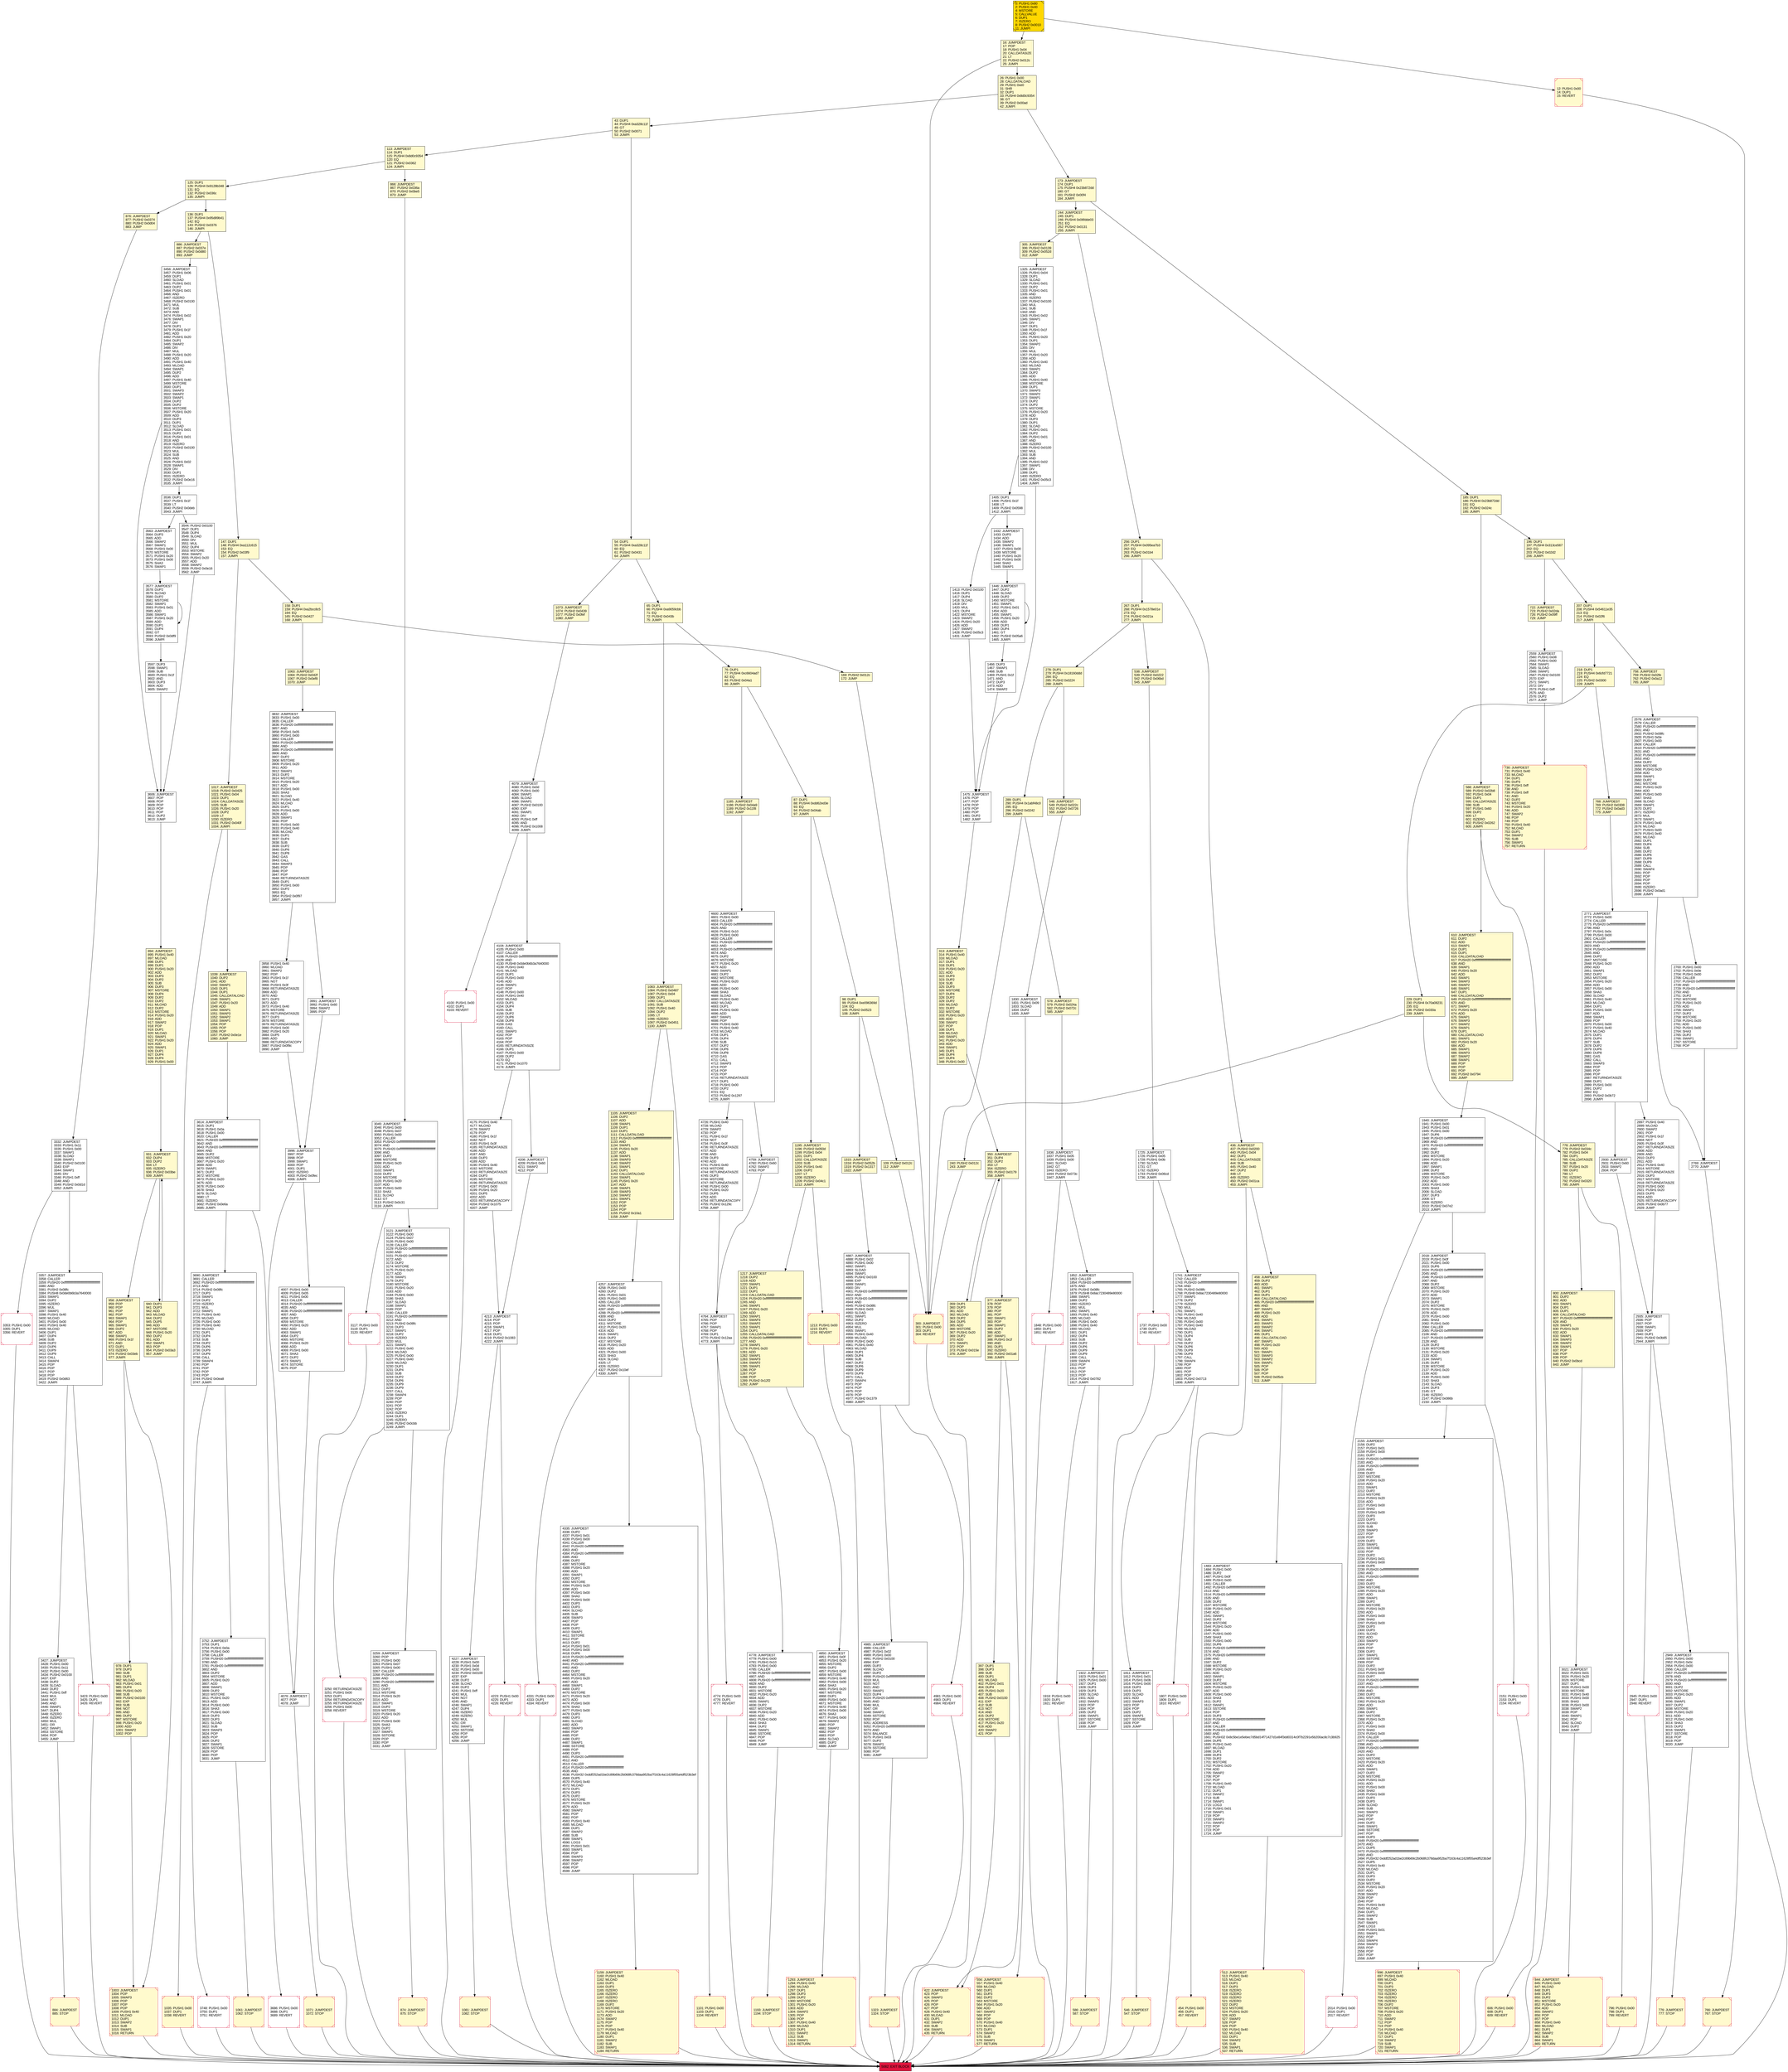 digraph G {
bgcolor=transparent rankdir=UD;
node [shape=box style=filled color=black fillcolor=white fontname=arial fontcolor=black];
1483 [label="1483: JUMPDEST\l1484: PUSH1 0x00\l1486: DUP2\l1487: PUSH1 0x0f\l1489: PUSH1 0x00\l1491: CALLER\l1492: PUSH20 0xffffffffffffffffffffffffffffffffffffffff\l1513: AND\l1514: PUSH20 0xffffffffffffffffffffffffffffffffffffffff\l1535: AND\l1536: DUP2\l1537: MSTORE\l1538: PUSH1 0x20\l1540: ADD\l1541: SWAP1\l1542: DUP2\l1543: MSTORE\l1544: PUSH1 0x20\l1546: ADD\l1547: PUSH1 0x00\l1549: SHA3\l1550: PUSH1 0x00\l1552: DUP6\l1553: PUSH20 0xffffffffffffffffffffffffffffffffffffffff\l1574: AND\l1575: PUSH20 0xffffffffffffffffffffffffffffffffffffffff\l1596: AND\l1597: DUP2\l1598: MSTORE\l1599: PUSH1 0x20\l1601: ADD\l1602: SWAP1\l1603: DUP2\l1604: MSTORE\l1605: PUSH1 0x20\l1607: ADD\l1608: PUSH1 0x00\l1610: SHA3\l1611: DUP2\l1612: SWAP1\l1613: SSTORE\l1614: POP\l1615: DUP3\l1616: PUSH20 0xffffffffffffffffffffffffffffffffffffffff\l1637: AND\l1638: CALLER\l1639: PUSH20 0xffffffffffffffffffffffffffffffffffffffff\l1660: AND\l1661: PUSH32 0x8c5be1e5ebec7d5bd14f71427d1e84f3dd0314c0f7b2291e5b200ac8c7c3b925\l1694: DUP5\l1695: PUSH1 0x40\l1697: MLOAD\l1698: DUP1\l1699: DUP3\l1700: DUP2\l1701: MSTORE\l1702: PUSH1 0x20\l1704: ADD\l1705: SWAP2\l1706: POP\l1707: POP\l1708: PUSH1 0x40\l1710: MLOAD\l1711: DUP1\l1712: SWAP2\l1713: SUB\l1714: SWAP1\l1715: LOG3\l1716: PUSH1 0x01\l1718: SWAP1\l1719: POP\l1720: SWAP3\l1721: SWAP2\l1722: POP\l1723: POP\l1724: JUMP\l" ];
3748 [label="3748: PUSH1 0x00\l3750: DUP1\l3751: REVERT\l" shape=Msquare color=crimson ];
931 [label="931: JUMPDEST\l932: DUP4\l933: DUP2\l934: LT\l935: ISZERO\l936: PUSH2 0x03be\l939: JUMPI\l" fillcolor=lemonchiffon ];
4774 [label="4774: PUSH1 0x00\l4776: DUP1\l4777: REVERT\l" shape=Msquare color=crimson ];
350 [label="350: JUMPDEST\l351: DUP4\l352: DUP2\l353: LT\l354: ISZERO\l355: PUSH2 0x0179\l358: JUMPI\l" fillcolor=lemonchiffon ];
158 [label="158: DUP1\l159: PUSH4 0xa2bcc8c5\l164: EQ\l165: PUSH2 0x0427\l168: JUMPI\l" fillcolor=lemonchiffon ];
722 [label="722: JUMPDEST\l723: PUSH2 0x02da\l726: PUSH2 0x09ff\l729: JUMP\l" fillcolor=lemonchiffon ];
3427 [label="3427: JUMPDEST\l3428: PUSH1 0x00\l3430: PUSH1 0x11\l3432: PUSH1 0x00\l3434: PUSH2 0x0100\l3437: EXP\l3438: DUP2\l3439: SLOAD\l3440: DUP2\l3441: PUSH1 0xff\l3443: MUL\l3444: NOT\l3445: AND\l3446: SWAP1\l3447: DUP4\l3448: ISZERO\l3449: ISZERO\l3450: MUL\l3451: OR\l3452: SWAP1\l3453: SSTORE\l3454: POP\l3455: JUMP\l" ];
610 [label="610: JUMPDEST\l611: DUP2\l612: ADD\l613: SWAP1\l614: DUP1\l615: DUP1\l616: CALLDATALOAD\l617: PUSH20 0xffffffffffffffffffffffffffffffffffffffff\l638: AND\l639: SWAP1\l640: PUSH1 0x20\l642: ADD\l643: SWAP1\l644: SWAP3\l645: SWAP2\l646: SWAP1\l647: DUP1\l648: CALLDATALOAD\l649: PUSH20 0xffffffffffffffffffffffffffffffffffffffff\l670: AND\l671: SWAP1\l672: PUSH1 0x20\l674: ADD\l675: SWAP1\l676: SWAP3\l677: SWAP2\l678: SWAP1\l679: DUP1\l680: CALLDATALOAD\l681: SWAP1\l682: PUSH1 0x20\l684: ADD\l685: SWAP1\l686: SWAP3\l687: SWAP2\l688: SWAP1\l689: POP\l690: POP\l691: POP\l692: PUSH2 0x0794\l695: JUMP\l" fillcolor=lemonchiffon ];
778 [label="778: JUMPDEST\l779: PUSH2 0x034c\l782: PUSH1 0x04\l784: DUP1\l785: CALLDATASIZE\l786: SUB\l787: PUSH1 0x20\l789: DUP2\l790: LT\l791: ISZERO\l792: PUSH2 0x0320\l795: JUMPI\l" fillcolor=lemonchiffon ];
3021 [label="3021: JUMPDEST\l3022: PUSH1 0x01\l3024: PUSH1 0x20\l3026: MSTORE\l3027: DUP1\l3028: PUSH1 0x00\l3030: MSTORE\l3031: PUSH1 0x40\l3033: PUSH1 0x00\l3035: SHA3\l3036: PUSH1 0x00\l3038: SWAP2\l3039: POP\l3040: SWAP1\l3041: POP\l3042: SLOAD\l3043: DUP2\l3044: JUMP\l" ];
3991 [label="3991: JUMPDEST\l3992: PUSH1 0x60\l3994: SWAP2\l3995: POP\l" ];
4759 [label="4759: JUMPDEST\l4760: PUSH1 0x60\l4762: SWAP2\l4763: POP\l" ];
1315 [label="1315: JUMPDEST\l1316: PUSH2 0x052b\l1319: PUSH2 0x1317\l1322: JUMP\l" fillcolor=lemonchiffon ];
2935 [label="2935: JUMPDEST\l2936: POP\l2937: POP\l2938: SWAP1\l2939: POP\l2940: DUP1\l2941: PUSH2 0x0b85\l2944: JUMPI\l" ];
0 [label="0: PUSH1 0x80\l2: PUSH1 0x40\l4: MSTORE\l5: CALLVALUE\l6: DUP1\l7: ISZERO\l8: PUSH2 0x0010\l11: JUMPI\l" fillcolor=lemonchiffon shape=Msquare fillcolor=gold ];
1213 [label="1213: PUSH1 0x00\l1215: DUP1\l1216: REVERT\l" fillcolor=lemonchiffon shape=Msquare color=crimson ];
4213 [label="4213: JUMPDEST\l4214: POP\l4215: POP\l4216: SWAP1\l4217: POP\l4218: DUP1\l4219: PUSH2 0x1083\l4222: JUMPI\l" ];
2945 [label="2945: PUSH1 0x00\l2947: DUP1\l2948: REVERT\l" shape=Msquare color=crimson ];
3606 [label="3606: JUMPDEST\l3607: POP\l3608: POP\l3609: POP\l3610: POP\l3611: POP\l3612: DUP2\l3613: JUMP\l" ];
1063 [label="1063: JUMPDEST\l1064: PUSH2 0x042f\l1067: PUSH2 0x0ef8\l1070: JUMP\l" fillcolor=lemonchiffon ];
4104 [label="4104: JUMPDEST\l4105: PUSH1 0x00\l4107: CALLER\l4108: PUSH20 0xffffffffffffffffffffffffffffffffffffffff\l4129: AND\l4130: PUSH8 0x0de0b6b3a7640000\l4139: PUSH1 0x40\l4141: MLOAD\l4142: DUP1\l4143: PUSH1 0x00\l4145: ADD\l4146: SWAP1\l4147: POP\l4148: PUSH1 0x00\l4150: PUSH1 0x40\l4152: MLOAD\l4153: DUP1\l4154: DUP4\l4155: SUB\l4156: DUP2\l4157: DUP6\l4158: DUP8\l4159: GAS\l4160: CALL\l4161: SWAP3\l4162: POP\l4163: POP\l4164: POP\l4165: RETURNDATASIZE\l4166: DUP1\l4167: PUSH1 0x00\l4169: DUP2\l4170: EQ\l4171: PUSH2 0x1070\l4174: JUMPI\l" ];
169 [label="169: PUSH2 0x012c\l172: JUMP\l" fillcolor=lemonchiffon ];
136 [label="136: DUP1\l137: PUSH4 0x95d89b41\l142: EQ\l143: PUSH2 0x0376\l146: JUMPI\l" fillcolor=lemonchiffon ];
3456 [label="3456: JUMPDEST\l3457: PUSH1 0x06\l3459: DUP1\l3460: SLOAD\l3461: PUSH1 0x01\l3463: DUP2\l3464: PUSH1 0x01\l3466: AND\l3467: ISZERO\l3468: PUSH2 0x0100\l3471: MUL\l3472: SUB\l3473: AND\l3474: PUSH1 0x02\l3476: SWAP1\l3477: DIV\l3478: DUP1\l3479: PUSH1 0x1f\l3481: ADD\l3482: PUSH1 0x20\l3484: DUP1\l3485: SWAP2\l3486: DIV\l3487: MUL\l3488: PUSH1 0x20\l3490: ADD\l3491: PUSH1 0x40\l3493: MLOAD\l3494: SWAP1\l3495: DUP2\l3496: ADD\l3497: PUSH1 0x40\l3499: MSTORE\l3500: DUP1\l3501: SWAP3\l3502: SWAP2\l3503: SWAP1\l3504: DUP2\l3505: DUP2\l3506: MSTORE\l3507: PUSH1 0x20\l3509: ADD\l3510: DUP3\l3511: DUP1\l3512: SLOAD\l3513: PUSH1 0x01\l3515: DUP2\l3516: PUSH1 0x01\l3518: AND\l3519: ISZERO\l3520: PUSH2 0x0100\l3523: MUL\l3524: SUB\l3525: AND\l3526: PUSH1 0x02\l3528: SWAP1\l3529: DIV\l3530: DUP1\l3531: ISZERO\l3532: PUSH2 0x0e16\l3535: JUMPI\l" ];
300 [label="300: JUMPDEST\l301: PUSH1 0x00\l303: DUP1\l304: REVERT\l" fillcolor=lemonchiffon shape=Msquare color=crimson ];
1217 [label="1217: JUMPDEST\l1218: DUP2\l1219: ADD\l1220: SWAP1\l1221: DUP1\l1222: DUP1\l1223: CALLDATALOAD\l1224: PUSH20 0xffffffffffffffffffffffffffffffffffffffff\l1245: AND\l1246: SWAP1\l1247: PUSH1 0x20\l1249: ADD\l1250: SWAP1\l1251: SWAP3\l1252: SWAP2\l1253: SWAP1\l1254: DUP1\l1255: CALLDATALOAD\l1256: PUSH20 0xffffffffffffffffffffffffffffffffffffffff\l1277: AND\l1278: SWAP1\l1279: PUSH1 0x20\l1281: ADD\l1282: SWAP1\l1283: SWAP3\l1284: SWAP2\l1285: SWAP1\l1286: POP\l1287: POP\l1288: POP\l1289: PUSH2 0x12f2\l1292: JUMP\l" fillcolor=lemonchiffon ];
588 [label="588: JUMPDEST\l589: PUSH2 0x02b8\l592: PUSH1 0x04\l594: DUP1\l595: CALLDATASIZE\l596: SUB\l597: PUSH1 0x60\l599: DUP2\l600: LT\l601: ISZERO\l602: PUSH2 0x0262\l605: JUMPI\l" fillcolor=lemonchiffon ];
866 [label="866: JUMPDEST\l867: PUSH2 0x036a\l870: PUSH2 0x0be5\l873: JUMP\l" fillcolor=lemonchiffon ];
3597 [label="3597: DUP3\l3598: SWAP1\l3599: SUB\l3600: PUSH1 0x1f\l3602: AND\l3603: DUP3\l3604: ADD\l3605: SWAP2\l" ];
173 [label="173: JUMPDEST\l174: DUP1\l175: PUSH4 0x23b872dd\l180: GT\l181: PUSH2 0x00f4\l184: JUMPI\l" fillcolor=lemonchiffon ];
512 [label="512: JUMPDEST\l513: PUSH1 0x40\l515: MLOAD\l516: DUP1\l517: DUP3\l518: ISZERO\l519: ISZERO\l520: ISZERO\l521: ISZERO\l522: DUP2\l523: MSTORE\l524: PUSH1 0x20\l526: ADD\l527: SWAP2\l528: POP\l529: POP\l530: PUSH1 0x40\l532: MLOAD\l533: DUP1\l534: SWAP2\l535: SUB\l536: SWAP1\l537: RETURN\l" fillcolor=lemonchiffon shape=Msquare color=crimson ];
1193 [label="1193: JUMPDEST\l1194: STOP\l" fillcolor=lemonchiffon shape=Msquare color=crimson ];
422 [label="422: JUMPDEST\l423: POP\l424: SWAP3\l425: POP\l426: POP\l427: POP\l428: PUSH1 0x40\l430: MLOAD\l431: DUP1\l432: SWAP2\l433: SUB\l434: SWAP1\l435: RETURN\l" fillcolor=lemonchiffon shape=Msquare color=crimson ];
1852 [label="1852: JUMPDEST\l1853: CALLER\l1854: PUSH20 0xffffffffffffffffffffffffffffffffffffffff\l1875: AND\l1876: PUSH2 0x08fc\l1879: PUSH8 0x8ac7230489e80000\l1888: SWAP1\l1889: DUP2\l1890: ISZERO\l1891: MUL\l1892: SWAP1\l1893: PUSH1 0x40\l1895: MLOAD\l1896: PUSH1 0x00\l1898: PUSH1 0x40\l1900: MLOAD\l1901: DUP1\l1902: DUP4\l1903: SUB\l1904: DUP2\l1905: DUP6\l1906: DUP9\l1907: DUP9\l1908: CALL\l1909: SWAP4\l1910: POP\l1911: POP\l1912: POP\l1913: POP\l1914: PUSH2 0x0782\l1917: JUMPI\l" ];
98 [label="98: DUP1\l99: PUSH4 0xe096369d\l104: EQ\l105: PUSH2 0x0523\l108: JUMPI\l" fillcolor=lemonchiffon ];
768 [label="768: JUMPDEST\l769: PUSH2 0x0308\l772: PUSH2 0x0ad3\l775: JUMP\l" fillcolor=lemonchiffon ];
76 [label="76: DUP1\l77: PUSH4 0xc6604ad7\l82: EQ\l83: PUSH2 0x04a1\l86: JUMPI\l" fillcolor=lemonchiffon ];
16 [label="16: JUMPDEST\l17: POP\l18: PUSH1 0x04\l20: CALLDATASIZE\l21: LT\l22: PUSH2 0x012c\l25: JUMPI\l" fillcolor=lemonchiffon ];
4331 [label="4331: PUSH1 0x00\l4333: DUP1\l4334: REVERT\l" shape=Msquare color=crimson ];
1039 [label="1039: JUMPDEST\l1040: DUP2\l1041: ADD\l1042: SWAP1\l1043: DUP1\l1044: DUP1\l1045: CALLDATALOAD\l1046: SWAP1\l1047: PUSH1 0x20\l1049: ADD\l1050: SWAP1\l1051: SWAP3\l1052: SWAP2\l1053: SWAP1\l1054: POP\l1055: POP\l1056: POP\l1057: PUSH2 0x0e1e\l1060: JUMP\l" fillcolor=lemonchiffon ];
305 [label="305: JUMPDEST\l306: PUSH2 0x0139\l309: PUSH2 0x052d\l312: JUMP\l" fillcolor=lemonchiffon ];
125 [label="125: DUP1\l126: PUSH4 0x9128b348\l131: EQ\l132: PUSH2 0x036c\l135: JUMPI\l" fillcolor=lemonchiffon ];
1811 [label="1811: JUMPDEST\l1812: PUSH1 0x01\l1814: PUSH1 0x0b\l1816: PUSH1 0x00\l1818: DUP3\l1819: DUP3\l1820: SLOAD\l1821: ADD\l1822: SWAP3\l1823: POP\l1824: POP\l1825: DUP2\l1826: SWAP1\l1827: SSTORE\l1828: POP\l1829: JUMP\l" ];
2155 [label="2155: JUMPDEST\l2156: DUP2\l2157: PUSH1 0x01\l2159: PUSH1 0x00\l2161: DUP7\l2162: PUSH20 0xffffffffffffffffffffffffffffffffffffffff\l2183: AND\l2184: PUSH20 0xffffffffffffffffffffffffffffffffffffffff\l2205: AND\l2206: DUP2\l2207: MSTORE\l2208: PUSH1 0x20\l2210: ADD\l2211: SWAP1\l2212: DUP2\l2213: MSTORE\l2214: PUSH1 0x20\l2216: ADD\l2217: PUSH1 0x00\l2219: SHA3\l2220: PUSH1 0x00\l2222: DUP3\l2223: DUP3\l2224: SLOAD\l2225: SUB\l2226: SWAP3\l2227: POP\l2228: POP\l2229: DUP2\l2230: SWAP1\l2231: SSTORE\l2232: POP\l2233: DUP2\l2234: PUSH1 0x01\l2236: PUSH1 0x00\l2238: DUP6\l2239: PUSH20 0xffffffffffffffffffffffffffffffffffffffff\l2260: AND\l2261: PUSH20 0xffffffffffffffffffffffffffffffffffffffff\l2282: AND\l2283: DUP2\l2284: MSTORE\l2285: PUSH1 0x20\l2287: ADD\l2288: SWAP1\l2289: DUP2\l2290: MSTORE\l2291: PUSH1 0x20\l2293: ADD\l2294: PUSH1 0x00\l2296: SHA3\l2297: PUSH1 0x00\l2299: DUP3\l2300: DUP3\l2301: SLOAD\l2302: ADD\l2303: SWAP3\l2304: POP\l2305: POP\l2306: DUP2\l2307: SWAP1\l2308: SSTORE\l2309: POP\l2310: DUP2\l2311: PUSH1 0x0f\l2313: PUSH1 0x00\l2315: DUP7\l2316: PUSH20 0xffffffffffffffffffffffffffffffffffffffff\l2337: AND\l2338: PUSH20 0xffffffffffffffffffffffffffffffffffffffff\l2359: AND\l2360: DUP2\l2361: MSTORE\l2362: PUSH1 0x20\l2364: ADD\l2365: SWAP1\l2366: DUP2\l2367: MSTORE\l2368: PUSH1 0x20\l2370: ADD\l2371: PUSH1 0x00\l2373: SHA3\l2374: PUSH1 0x00\l2376: CALLER\l2377: PUSH20 0xffffffffffffffffffffffffffffffffffffffff\l2398: AND\l2399: PUSH20 0xffffffffffffffffffffffffffffffffffffffff\l2420: AND\l2421: DUP2\l2422: MSTORE\l2423: PUSH1 0x20\l2425: ADD\l2426: SWAP1\l2427: DUP2\l2428: MSTORE\l2429: PUSH1 0x20\l2431: ADD\l2432: PUSH1 0x00\l2434: SHA3\l2435: PUSH1 0x00\l2437: DUP3\l2438: DUP3\l2439: SLOAD\l2440: SUB\l2441: SWAP3\l2442: POP\l2443: POP\l2444: DUP2\l2445: SWAP1\l2446: SSTORE\l2447: POP\l2448: DUP3\l2449: PUSH20 0xffffffffffffffffffffffffffffffffffffffff\l2470: AND\l2471: DUP5\l2472: PUSH20 0xffffffffffffffffffffffffffffffffffffffff\l2493: AND\l2494: PUSH32 0xddf252ad1be2c89b69c2b068fc378daa952ba7f163c4a11628f55a4df523b3ef\l2527: DUP5\l2528: PUSH1 0x40\l2530: MLOAD\l2531: DUP1\l2532: DUP3\l2533: DUP2\l2534: MSTORE\l2535: PUSH1 0x20\l2537: ADD\l2538: SWAP2\l2539: POP\l2540: POP\l2541: PUSH1 0x40\l2543: MLOAD\l2544: DUP1\l2545: SWAP2\l2546: SUB\l2547: SWAP1\l2548: LOG3\l2549: PUSH1 0x01\l2551: SWAP1\l2552: POP\l2553: SWAP4\l2554: SWAP3\l2555: POP\l2556: POP\l2557: POP\l2558: JUMP\l" ];
229 [label="229: DUP1\l230: PUSH4 0x70a08231\l235: EQ\l236: PUSH2 0x030a\l239: JUMPI\l" fillcolor=lemonchiffon ];
54 [label="54: DUP1\l55: PUSH4 0xa328c11f\l60: EQ\l61: PUSH2 0x0431\l64: JUMPI\l" fillcolor=lemonchiffon ];
886 [label="886: JUMPDEST\l887: PUSH2 0x037e\l890: PUSH2 0x0d80\l893: JUMP\l" fillcolor=lemonchiffon ];
1105 [label="1105: JUMPDEST\l1106: DUP2\l1107: ADD\l1108: SWAP1\l1109: DUP1\l1110: DUP1\l1111: CALLDATALOAD\l1112: PUSH20 0xffffffffffffffffffffffffffffffffffffffff\l1133: AND\l1134: SWAP1\l1135: PUSH1 0x20\l1137: ADD\l1138: SWAP1\l1139: SWAP3\l1140: SWAP2\l1141: SWAP1\l1142: DUP1\l1143: CALLDATALOAD\l1144: SWAP1\l1145: PUSH1 0x20\l1147: ADD\l1148: SWAP1\l1149: SWAP3\l1150: SWAP2\l1151: SWAP1\l1152: POP\l1153: POP\l1154: POP\l1155: PUSH2 0x10a1\l1158: JUMP\l" fillcolor=lemonchiffon ];
147 [label="147: DUP1\l148: PUSH4 0xa112c615\l153: EQ\l154: PUSH2 0x03f9\l157: JUMPI\l" fillcolor=lemonchiffon ];
454 [label="454: PUSH1 0x00\l456: DUP1\l457: REVERT\l" fillcolor=lemonchiffon shape=Msquare color=crimson ];
1737 [label="1737: PUSH1 0x00\l1739: DUP1\l1740: REVERT\l" shape=Msquare color=crimson ];
548 [label="548: JUMPDEST\l549: PUSH2 0x022c\l552: PUSH2 0x0726\l555: JUMP\l" fillcolor=lemonchiffon ];
1446 [label="1446: JUMPDEST\l1447: DUP2\l1448: SLOAD\l1449: DUP2\l1450: MSTORE\l1451: SWAP1\l1452: PUSH1 0x01\l1454: ADD\l1455: SWAP1\l1456: PUSH1 0x20\l1458: ADD\l1459: DUP1\l1460: DUP4\l1461: GT\l1462: PUSH2 0x05a6\l1465: JUMPI\l" ];
766 [label="766: JUMPDEST\l767: STOP\l" fillcolor=lemonchiffon shape=Msquare color=crimson ];
256 [label="256: DUP1\l257: PUSH4 0x095ea7b3\l262: EQ\l263: PUSH2 0x01b4\l266: JUMPI\l" fillcolor=lemonchiffon ];
436 [label="436: JUMPDEST\l437: PUSH2 0x0200\l440: PUSH1 0x04\l442: DUP1\l443: CALLDATASIZE\l444: SUB\l445: PUSH1 0x40\l447: DUP2\l448: LT\l449: ISZERO\l450: PUSH2 0x01ca\l453: JUMPI\l" fillcolor=lemonchiffon ];
2700 [label="2700: PUSH1 0x00\l2702: PUSH1 0x0e\l2704: PUSH1 0x00\l2706: CALLER\l2707: PUSH20 0xffffffffffffffffffffffffffffffffffffffff\l2728: AND\l2729: PUSH20 0xffffffffffffffffffffffffffffffffffffffff\l2750: AND\l2751: DUP2\l2752: MSTORE\l2753: PUSH1 0x20\l2755: ADD\l2756: SWAP1\l2757: DUP2\l2758: MSTORE\l2759: PUSH1 0x20\l2761: ADD\l2762: PUSH1 0x00\l2764: SHA3\l2765: DUP2\l2766: SWAP1\l2767: SSTORE\l2768: POP\l" ];
4726 [label="4726: PUSH1 0x40\l4728: MLOAD\l4729: SWAP2\l4730: POP\l4731: PUSH1 0x1f\l4733: NOT\l4734: PUSH1 0x3f\l4736: RETURNDATASIZE\l4737: ADD\l4738: AND\l4739: DUP3\l4740: ADD\l4741: PUSH1 0x40\l4743: MSTORE\l4744: RETURNDATASIZE\l4745: DUP3\l4746: MSTORE\l4747: RETURNDATASIZE\l4748: PUSH1 0x00\l4750: PUSH1 0x20\l4752: DUP5\l4753: ADD\l4754: RETURNDATACOPY\l4755: PUSH2 0x129c\l4758: JUMP\l" ];
730 [label="730: JUMPDEST\l731: PUSH1 0x40\l733: MLOAD\l734: DUP1\l735: DUP3\l736: PUSH1 0xff\l738: AND\l739: PUSH1 0xff\l741: AND\l742: DUP2\l743: MSTORE\l744: PUSH1 0x20\l746: ADD\l747: SWAP2\l748: POP\l749: POP\l750: PUSH1 0x40\l752: MLOAD\l753: DUP1\l754: SWAP2\l755: SUB\l756: SWAP1\l757: RETURN\l" fillcolor=lemonchiffon shape=Msquare color=crimson ];
1325 [label="1325: JUMPDEST\l1326: PUSH1 0x04\l1328: DUP1\l1329: SLOAD\l1330: PUSH1 0x01\l1332: DUP2\l1333: PUSH1 0x01\l1335: AND\l1336: ISZERO\l1337: PUSH2 0x0100\l1340: MUL\l1341: SUB\l1342: AND\l1343: PUSH1 0x02\l1345: SWAP1\l1346: DIV\l1347: DUP1\l1348: PUSH1 0x1f\l1350: ADD\l1351: PUSH1 0x20\l1353: DUP1\l1354: SWAP2\l1355: DIV\l1356: MUL\l1357: PUSH1 0x20\l1359: ADD\l1360: PUSH1 0x40\l1362: MLOAD\l1363: SWAP1\l1364: DUP2\l1365: ADD\l1366: PUSH1 0x40\l1368: MSTORE\l1369: DUP1\l1370: SWAP3\l1371: SWAP2\l1372: SWAP1\l1373: DUP2\l1374: DUP2\l1375: MSTORE\l1376: PUSH1 0x20\l1378: ADD\l1379: DUP3\l1380: DUP1\l1381: SLOAD\l1382: PUSH1 0x01\l1384: DUP2\l1385: PUSH1 0x01\l1387: AND\l1388: ISZERO\l1389: PUSH2 0x0100\l1392: MUL\l1393: SUB\l1394: AND\l1395: PUSH1 0x02\l1397: SWAP1\l1398: DIV\l1399: DUP1\l1400: ISZERO\l1401: PUSH2 0x05c3\l1404: JUMPI\l" ];
1405 [label="1405: DUP1\l1406: PUSH1 0x1f\l1408: LT\l1409: PUSH2 0x0598\l1412: JUMPI\l" ];
578 [label="578: JUMPDEST\l579: PUSH2 0x024a\l582: PUSH2 0x072c\l585: JUMP\l" fillcolor=lemonchiffon ];
1003 [label="1003: JUMPDEST\l1004: POP\l1005: SWAP3\l1006: POP\l1007: POP\l1008: POP\l1009: PUSH1 0x40\l1011: MLOAD\l1012: DUP1\l1013: SWAP2\l1014: SUB\l1015: SWAP1\l1016: RETURN\l" fillcolor=lemonchiffon shape=Msquare color=crimson ];
240 [label="240: PUSH2 0x012c\l243: JUMP\l" fillcolor=lemonchiffon ];
876 [label="876: JUMPDEST\l877: PUSH2 0x0374\l880: PUSH2 0x0d04\l883: JUMP\l" fillcolor=lemonchiffon ];
4079 [label="4079: JUMPDEST\l4080: PUSH1 0x0d\l4082: PUSH1 0x00\l4084: SWAP1\l4085: SLOAD\l4086: SWAP1\l4087: PUSH2 0x0100\l4090: EXP\l4091: SWAP1\l4092: DIV\l4093: PUSH1 0xff\l4095: AND\l4096: PUSH2 0x1008\l4099: JUMPI\l" ];
2014 [label="2014: PUSH1 0x00\l2016: DUP1\l2017: REVERT\l" shape=Msquare color=crimson ];
3544 [label="3544: PUSH2 0x0100\l3547: DUP1\l3548: DUP4\l3549: SLOAD\l3550: DIV\l3551: MUL\l3552: DUP4\l3553: MSTORE\l3554: SWAP2\l3555: PUSH1 0x20\l3557: ADD\l3558: SWAP2\l3559: PUSH2 0x0e16\l3562: JUMP\l" ];
1432 [label="1432: JUMPDEST\l1433: DUP3\l1434: ADD\l1435: SWAP2\l1436: SWAP1\l1437: PUSH1 0x00\l1439: MSTORE\l1440: PUSH1 0x20\l1442: PUSH1 0x00\l1444: SHA3\l1445: SWAP1\l" ];
1466 [label="1466: DUP3\l1467: SWAP1\l1468: SUB\l1469: PUSH1 0x1f\l1471: AND\l1472: DUP3\l1473: ADD\l1474: SWAP2\l" ];
267 [label="267: DUP1\l268: PUSH4 0x1578e01e\l273: EQ\l274: PUSH2 0x021a\l277: JUMPI\l" fillcolor=lemonchiffon ];
696 [label="696: JUMPDEST\l697: PUSH1 0x40\l699: MLOAD\l700: DUP1\l701: DUP3\l702: ISZERO\l703: ISZERO\l704: ISZERO\l705: ISZERO\l706: DUP2\l707: MSTORE\l708: PUSH1 0x20\l710: ADD\l711: SWAP2\l712: POP\l713: POP\l714: PUSH1 0x40\l716: MLOAD\l717: DUP1\l718: SWAP2\l719: SUB\l720: SWAP1\l721: RETURN\l" fillcolor=lemonchiffon shape=Msquare color=crimson ];
397 [label="397: DUP1\l398: DUP3\l399: SUB\l400: DUP1\l401: MLOAD\l402: PUSH1 0x01\l404: DUP4\l405: PUSH1 0x20\l407: SUB\l408: PUSH2 0x0100\l411: EXP\l412: SUB\l413: NOT\l414: AND\l415: DUP2\l416: MSTORE\l417: PUSH1 0x20\l419: ADD\l420: SWAP2\l421: POP\l" fillcolor=lemonchiffon ];
313 [label="313: JUMPDEST\l314: PUSH1 0x40\l316: MLOAD\l317: DUP1\l318: DUP1\l319: PUSH1 0x20\l321: ADD\l322: DUP3\l323: DUP2\l324: SUB\l325: DUP3\l326: MSTORE\l327: DUP4\l328: DUP2\l329: DUP2\l330: MLOAD\l331: DUP2\l332: MSTORE\l333: PUSH1 0x20\l335: ADD\l336: SWAP2\l337: POP\l338: DUP1\l339: MLOAD\l340: SWAP1\l341: PUSH1 0x20\l343: ADD\l344: SWAP1\l345: DUP1\l346: DUP4\l347: DUP4\l348: PUSH1 0x00\l" fillcolor=lemonchiffon ];
3357 [label="3357: JUMPDEST\l3358: CALLER\l3359: PUSH20 0xffffffffffffffffffffffffffffffffffffffff\l3380: AND\l3381: PUSH2 0x08fc\l3384: PUSH8 0x0de0b6b3a7640000\l3393: SWAP1\l3394: DUP2\l3395: ISZERO\l3396: MUL\l3397: SWAP1\l3398: PUSH1 0x40\l3400: MLOAD\l3401: PUSH1 0x00\l3403: PUSH1 0x40\l3405: MLOAD\l3406: DUP1\l3407: DUP4\l3408: SUB\l3409: DUP2\l3410: DUP6\l3411: DUP9\l3412: DUP9\l3413: CALL\l3414: SWAP4\l3415: POP\l3416: POP\l3417: POP\l3418: POP\l3419: PUSH2 0x0d63\l3422: JUMPI\l" ];
3117 [label="3117: PUSH1 0x00\l3119: DUP1\l3120: REVERT\l" shape=Msquare color=crimson ];
185 [label="185: DUP1\l186: PUSH4 0x23b872dd\l191: EQ\l192: PUSH2 0x024c\l195: JUMPI\l" fillcolor=lemonchiffon ];
87 [label="87: DUP1\l88: PUSH4 0xdd62ed3e\l93: EQ\l94: PUSH2 0x04ab\l97: JUMPI\l" fillcolor=lemonchiffon ];
958 [label="958: JUMPDEST\l959: POP\l960: POP\l961: POP\l962: POP\l963: SWAP1\l964: POP\l965: SWAP1\l966: DUP2\l967: ADD\l968: SWAP1\l969: PUSH1 0x1f\l971: AND\l972: DUP1\l973: ISZERO\l974: PUSH2 0x03eb\l977: JUMPI\l" fillcolor=lemonchiffon ];
4175 [label="4175: PUSH1 0x40\l4177: MLOAD\l4178: SWAP2\l4179: POP\l4180: PUSH1 0x1f\l4182: NOT\l4183: PUSH1 0x3f\l4185: RETURNDATASIZE\l4186: ADD\l4187: AND\l4188: DUP3\l4189: ADD\l4190: PUSH1 0x40\l4192: MSTORE\l4193: RETURNDATASIZE\l4194: DUP3\l4195: MSTORE\l4196: RETURNDATASIZE\l4197: PUSH1 0x00\l4199: PUSH1 0x20\l4201: DUP5\l4202: ADD\l4203: RETURNDATACOPY\l4204: PUSH2 0x1075\l4207: JUMP\l" ];
1195 [label="1195: JUMPDEST\l1196: PUSH2 0x050d\l1199: PUSH1 0x04\l1201: DUP1\l1202: CALLDATASIZE\l1203: SUB\l1204: PUSH1 0x40\l1206: DUP2\l1207: LT\l1208: ISZERO\l1209: PUSH2 0x04c1\l1212: JUMPI\l" fillcolor=lemonchiffon ];
1848 [label="1848: PUSH1 0x00\l1850: DUP1\l1851: REVERT\l" shape=Msquare color=crimson ];
244 [label="244: JUMPDEST\l245: DUP1\l246: PUSH4 0x06fdde03\l251: EQ\l252: PUSH2 0x0131\l255: JUMPI\l" fillcolor=lemonchiffon ];
776 [label="776: JUMPDEST\l777: STOP\l" fillcolor=lemonchiffon shape=Msquare color=crimson ];
4600 [label="4600: JUMPDEST\l4601: PUSH1 0x00\l4603: CALLER\l4604: PUSH20 0xffffffffffffffffffffffffffffffffffffffff\l4625: AND\l4626: PUSH1 0x10\l4628: PUSH1 0x00\l4630: CALLER\l4631: PUSH20 0xffffffffffffffffffffffffffffffffffffffff\l4652: AND\l4653: PUSH20 0xffffffffffffffffffffffffffffffffffffffff\l4674: AND\l4675: DUP2\l4676: MSTORE\l4677: PUSH1 0x20\l4679: ADD\l4680: SWAP1\l4681: DUP2\l4682: MSTORE\l4683: PUSH1 0x20\l4685: ADD\l4686: PUSH1 0x00\l4688: SHA3\l4689: SLOAD\l4690: PUSH1 0x40\l4692: MLOAD\l4693: DUP1\l4694: PUSH1 0x00\l4696: ADD\l4697: SWAP1\l4698: POP\l4699: PUSH1 0x00\l4701: PUSH1 0x40\l4703: MLOAD\l4704: DUP1\l4705: DUP4\l4706: SUB\l4707: DUP2\l4708: DUP6\l4709: DUP8\l4710: GAS\l4711: CALL\l4712: SWAP3\l4713: POP\l4714: POP\l4715: POP\l4716: RETURNDATASIZE\l4717: DUP1\l4718: PUSH1 0x00\l4720: DUP2\l4721: EQ\l4722: PUSH2 0x1297\l4725: JUMPI\l" ];
556 [label="556: JUMPDEST\l557: PUSH1 0x40\l559: MLOAD\l560: DUP1\l561: DUP3\l562: DUP2\l563: MSTORE\l564: PUSH1 0x20\l566: ADD\l567: SWAP2\l568: POP\l569: POP\l570: PUSH1 0x40\l572: MLOAD\l573: DUP1\l574: SWAP2\l575: SUB\l576: SWAP1\l577: RETURN\l" fillcolor=lemonchiffon shape=Msquare color=crimson ];
4335 [label="4335: JUMPDEST\l4336: DUP2\l4337: PUSH1 0x01\l4339: PUSH1 0x00\l4341: CALLER\l4342: PUSH20 0xffffffffffffffffffffffffffffffffffffffff\l4363: AND\l4364: PUSH20 0xffffffffffffffffffffffffffffffffffffffff\l4385: AND\l4386: DUP2\l4387: MSTORE\l4388: PUSH1 0x20\l4390: ADD\l4391: SWAP1\l4392: DUP2\l4393: MSTORE\l4394: PUSH1 0x20\l4396: ADD\l4397: PUSH1 0x00\l4399: SHA3\l4400: PUSH1 0x00\l4402: DUP3\l4403: DUP3\l4404: SLOAD\l4405: SUB\l4406: SWAP3\l4407: POP\l4408: POP\l4409: DUP2\l4410: SWAP1\l4411: SSTORE\l4412: POP\l4413: DUP2\l4414: PUSH1 0x01\l4416: PUSH1 0x00\l4418: DUP6\l4419: PUSH20 0xffffffffffffffffffffffffffffffffffffffff\l4440: AND\l4441: PUSH20 0xffffffffffffffffffffffffffffffffffffffff\l4462: AND\l4463: DUP2\l4464: MSTORE\l4465: PUSH1 0x20\l4467: ADD\l4468: SWAP1\l4469: DUP2\l4470: MSTORE\l4471: PUSH1 0x20\l4473: ADD\l4474: PUSH1 0x00\l4476: SHA3\l4477: PUSH1 0x00\l4479: DUP3\l4480: DUP3\l4481: SLOAD\l4482: ADD\l4483: SWAP3\l4484: POP\l4485: POP\l4486: DUP2\l4487: SWAP1\l4488: SSTORE\l4489: POP\l4490: DUP3\l4491: PUSH20 0xffffffffffffffffffffffffffffffffffffffff\l4512: AND\l4513: CALLER\l4514: PUSH20 0xffffffffffffffffffffffffffffffffffffffff\l4535: AND\l4536: PUSH32 0xddf252ad1be2c89b69c2b068fc378daa952ba7f163c4a11628f55a4df523b3ef\l4569: DUP5\l4570: PUSH1 0x40\l4572: MLOAD\l4573: DUP1\l4574: DUP3\l4575: DUP2\l4576: MSTORE\l4577: PUSH1 0x20\l4579: ADD\l4580: SWAP2\l4581: POP\l4582: POP\l4583: PUSH1 0x40\l4585: MLOAD\l4586: DUP1\l4587: SWAP2\l4588: SUB\l4589: SWAP1\l4590: LOG3\l4591: PUSH1 0x01\l4593: SWAP1\l4594: POP\l4595: SWAP3\l4596: SWAP2\l4597: POP\l4598: POP\l4599: JUMP\l" ];
1073 [label="1073: JUMPDEST\l1074: PUSH2 0x0439\l1077: PUSH2 0x0fef\l1080: JUMP\l" fillcolor=lemonchiffon ];
4778 [label="4778: JUMPDEST\l4779: PUSH1 0x00\l4781: PUSH1 0x10\l4783: PUSH1 0x00\l4785: CALLER\l4786: PUSH20 0xffffffffffffffffffffffffffffffffffffffff\l4807: AND\l4808: PUSH20 0xffffffffffffffffffffffffffffffffffffffff\l4829: AND\l4830: DUP2\l4831: MSTORE\l4832: PUSH1 0x20\l4834: ADD\l4835: SWAP1\l4836: DUP2\l4837: MSTORE\l4838: PUSH1 0x20\l4840: ADD\l4841: PUSH1 0x00\l4843: SHA3\l4844: DUP2\l4845: SWAP1\l4846: SSTORE\l4847: POP\l4848: POP\l4849: JUMP\l" ];
1083 [label="1083: JUMPDEST\l1084: PUSH2 0x0487\l1087: PUSH1 0x04\l1089: DUP1\l1090: CALLDATASIZE\l1091: SUB\l1092: PUSH1 0x40\l1094: DUP2\l1095: LT\l1096: ISZERO\l1097: PUSH2 0x0451\l1100: JUMPI\l" fillcolor=lemonchiffon ];
4100 [label="4100: PUSH1 0x00\l4102: DUP1\l4103: REVERT\l" shape=Msquare color=crimson ];
1830 [label="1830: JUMPDEST\l1831: PUSH1 0x09\l1833: SLOAD\l1834: DUP2\l1835: JUMP\l" ];
2771 [label="2771: JUMPDEST\l2772: PUSH1 0x00\l2774: CALLER\l2775: PUSH20 0xffffffffffffffffffffffffffffffffffffffff\l2796: AND\l2797: PUSH1 0x0c\l2799: PUSH1 0x00\l2801: CALLER\l2802: PUSH20 0xffffffffffffffffffffffffffffffffffffffff\l2823: AND\l2824: PUSH20 0xffffffffffffffffffffffffffffffffffffffff\l2845: AND\l2846: DUP2\l2847: MSTORE\l2848: PUSH1 0x20\l2850: ADD\l2851: SWAP1\l2852: DUP2\l2853: MSTORE\l2854: PUSH1 0x20\l2856: ADD\l2857: PUSH1 0x00\l2859: SHA3\l2860: SLOAD\l2861: PUSH1 0x40\l2863: MLOAD\l2864: DUP1\l2865: PUSH1 0x00\l2867: ADD\l2868: SWAP1\l2869: POP\l2870: PUSH1 0x00\l2872: PUSH1 0x40\l2874: MLOAD\l2875: DUP1\l2876: DUP4\l2877: SUB\l2878: DUP2\l2879: DUP6\l2880: DUP8\l2881: GAS\l2882: CALL\l2883: SWAP3\l2884: POP\l2885: POP\l2886: POP\l2887: RETURNDATASIZE\l2888: DUP1\l2889: PUSH1 0x00\l2891: DUP2\l2892: EQ\l2893: PUSH2 0x0b72\l2896: JUMPI\l" ];
3121 [label="3121: JUMPDEST\l3122: PUSH1 0x00\l3124: PUSH1 0x07\l3126: PUSH1 0x00\l3128: CALLER\l3129: PUSH20 0xffffffffffffffffffffffffffffffffffffffff\l3150: AND\l3151: PUSH20 0xffffffffffffffffffffffffffffffffffffffff\l3172: AND\l3173: DUP2\l3174: MSTORE\l3175: PUSH1 0x20\l3177: ADD\l3178: SWAP1\l3179: DUP2\l3180: MSTORE\l3181: PUSH1 0x20\l3183: ADD\l3184: PUSH1 0x00\l3186: SHA3\l3187: SLOAD\l3188: SWAP1\l3189: POP\l3190: CALLER\l3191: PUSH20 0xffffffffffffffffffffffffffffffffffffffff\l3212: AND\l3213: PUSH2 0x08fc\l3216: DUP3\l3217: SWAP1\l3218: DUP2\l3219: ISZERO\l3220: MUL\l3221: SWAP1\l3222: PUSH1 0x40\l3224: MLOAD\l3225: PUSH1 0x00\l3227: PUSH1 0x40\l3229: MLOAD\l3230: DUP1\l3231: DUP4\l3232: SUB\l3233: DUP2\l3234: DUP6\l3235: DUP9\l3236: DUP9\l3237: CALL\l3238: SWAP4\l3239: POP\l3240: POP\l3241: POP\l3242: POP\l3243: ISZERO\l3244: DUP1\l3245: ISZERO\l3246: PUSH2 0x0cbb\l3249: JUMPI\l" ];
3250 [label="3250: RETURNDATASIZE\l3251: PUSH1 0x00\l3253: DUP1\l3254: RETURNDATACOPY\l3255: RETURNDATASIZE\l3256: PUSH1 0x00\l3258: REVERT\l" shape=Msquare color=crimson ];
538 [label="538: JUMPDEST\l539: PUSH2 0x0222\l542: PUSH2 0x06bd\l545: JUMP\l" fillcolor=lemonchiffon ];
1035 [label="1035: PUSH1 0x00\l1037: DUP1\l1038: REVERT\l" fillcolor=lemonchiffon shape=Msquare color=crimson ];
3752 [label="3752: JUMPDEST\l3753: DUP1\l3754: PUSH1 0x0a\l3756: PUSH1 0x00\l3758: CALLER\l3759: PUSH20 0xffffffffffffffffffffffffffffffffffffffff\l3780: AND\l3781: PUSH20 0xffffffffffffffffffffffffffffffffffffffff\l3802: AND\l3803: DUP2\l3804: MSTORE\l3805: PUSH1 0x20\l3807: ADD\l3808: SWAP1\l3809: DUP2\l3810: MSTORE\l3811: PUSH1 0x20\l3813: ADD\l3814: PUSH1 0x00\l3816: SHA3\l3817: PUSH1 0x00\l3819: DUP3\l3820: DUP3\l3821: SLOAD\l3822: SUB\l3823: SWAP3\l3824: POP\l3825: POP\l3826: DUP2\l3827: SWAP1\l3828: SSTORE\l3829: POP\l3830: POP\l3831: JUMP\l" ];
12 [label="12: PUSH1 0x00\l14: DUP1\l15: REVERT\l" fillcolor=lemonchiffon shape=Msquare color=crimson ];
1081 [label="1081: JUMPDEST\l1082: STOP\l" fillcolor=lemonchiffon shape=Msquare color=crimson ];
1807 [label="1807: PUSH1 0x00\l1809: DUP1\l1810: REVERT\l" shape=Msquare color=crimson ];
113 [label="113: JUMPDEST\l114: DUP1\l115: PUSH4 0x8d0c9354\l120: EQ\l121: PUSH2 0x0362\l124: JUMPI\l" fillcolor=lemonchiffon ];
1061 [label="1061: JUMPDEST\l1062: STOP\l" fillcolor=lemonchiffon shape=Msquare color=crimson ];
940 [label="940: DUP1\l941: DUP3\l942: ADD\l943: MLOAD\l944: DUP2\l945: DUP5\l946: ADD\l947: MSTORE\l948: PUSH1 0x20\l950: DUP2\l951: ADD\l952: SWAP1\l953: POP\l954: PUSH2 0x03a3\l957: JUMP\l" fillcolor=lemonchiffon ];
546 [label="546: JUMPDEST\l547: STOP\l" fillcolor=lemonchiffon shape=Msquare color=crimson ];
3690 [label="3690: JUMPDEST\l3691: CALLER\l3692: PUSH20 0xffffffffffffffffffffffffffffffffffffffff\l3713: AND\l3714: PUSH2 0x08fc\l3717: DUP3\l3718: SWAP1\l3719: DUP2\l3720: ISZERO\l3721: MUL\l3722: SWAP1\l3723: PUSH1 0x40\l3725: MLOAD\l3726: PUSH1 0x00\l3728: PUSH1 0x40\l3730: MLOAD\l3731: DUP1\l3732: DUP4\l3733: SUB\l3734: DUP2\l3735: DUP6\l3736: DUP9\l3737: DUP9\l3738: CALL\l3739: SWAP4\l3740: POP\l3741: POP\l3742: POP\l3743: POP\l3744: PUSH2 0x0ea8\l3747: JUMPI\l" ];
3353 [label="3353: PUSH1 0x00\l3355: DUP1\l3356: REVERT\l" shape=Msquare color=crimson ];
196 [label="196: DUP1\l197: PUSH4 0x313ce567\l202: EQ\l203: PUSH2 0x02d2\l206: JUMPI\l" fillcolor=lemonchiffon ];
289 [label="289: DUP1\l290: PUSH4 0x1abf48c0\l295: EQ\l296: PUSH2 0x0242\l299: JUMPI\l" fillcolor=lemonchiffon ];
4257 [label="4257: JUMPDEST\l4258: PUSH1 0x00\l4260: DUP2\l4261: PUSH1 0x01\l4263: PUSH1 0x00\l4265: CALLER\l4266: PUSH20 0xffffffffffffffffffffffffffffffffffffffff\l4287: AND\l4288: PUSH20 0xffffffffffffffffffffffffffffffffffffffff\l4309: AND\l4310: DUP2\l4311: MSTORE\l4312: PUSH1 0x20\l4314: ADD\l4315: SWAP1\l4316: DUP2\l4317: MSTORE\l4318: PUSH1 0x20\l4320: ADD\l4321: PUSH1 0x00\l4323: SHA3\l4324: SLOAD\l4325: LT\l4326: ISZERO\l4327: PUSH2 0x10ef\l4330: JUMPI\l" ];
1071 [label="1071: JUMPDEST\l1072: STOP\l" fillcolor=lemonchiffon shape=Msquare color=crimson ];
1159 [label="1159: JUMPDEST\l1160: PUSH1 0x40\l1162: MLOAD\l1163: DUP1\l1164: DUP3\l1165: ISZERO\l1166: ISZERO\l1167: ISZERO\l1168: ISZERO\l1169: DUP2\l1170: MSTORE\l1171: PUSH1 0x20\l1173: ADD\l1174: SWAP2\l1175: POP\l1176: POP\l1177: PUSH1 0x40\l1179: MLOAD\l1180: DUP1\l1181: SWAP2\l1182: SUB\l1183: SWAP1\l1184: RETURN\l" fillcolor=lemonchiffon shape=Msquare color=crimson ];
796 [label="796: PUSH1 0x00\l798: DUP1\l799: REVERT\l" fillcolor=lemonchiffon shape=Msquare color=crimson ];
1413 [label="1413: PUSH2 0x0100\l1416: DUP1\l1417: DUP4\l1418: SLOAD\l1419: DIV\l1420: MUL\l1421: DUP4\l1422: MSTORE\l1423: SWAP2\l1424: PUSH1 0x20\l1426: ADD\l1427: SWAP2\l1428: PUSH2 0x05c3\l1431: JUMP\l" ];
278 [label="278: DUP1\l279: PUSH4 0x18160ddd\l284: EQ\l285: PUSH2 0x0224\l288: JUMPI\l" fillcolor=lemonchiffon ];
1293 [label="1293: JUMPDEST\l1294: PUSH1 0x40\l1296: MLOAD\l1297: DUP1\l1298: DUP3\l1299: DUP2\l1300: MSTORE\l1301: PUSH1 0x20\l1303: ADD\l1304: SWAP2\l1305: POP\l1306: POP\l1307: PUSH1 0x40\l1309: MLOAD\l1310: DUP1\l1311: SWAP2\l1312: SUB\l1313: SWAP1\l1314: RETURN\l" fillcolor=lemonchiffon shape=Msquare color=crimson ];
1940 [label="1940: JUMPDEST\l1941: PUSH1 0x00\l1943: PUSH1 0x01\l1945: PUSH1 0x00\l1947: DUP6\l1948: PUSH20 0xffffffffffffffffffffffffffffffffffffffff\l1969: AND\l1970: PUSH20 0xffffffffffffffffffffffffffffffffffffffff\l1991: AND\l1992: DUP2\l1993: MSTORE\l1994: PUSH1 0x20\l1996: ADD\l1997: SWAP1\l1998: DUP2\l1999: MSTORE\l2000: PUSH1 0x20\l2002: ADD\l2003: PUSH1 0x00\l2005: SHA3\l2006: SLOAD\l2007: DUP3\l2008: GT\l2009: ISZERO\l2010: PUSH2 0x07e2\l2013: JUMPI\l" ];
1323 [label="1323: JUMPDEST\l1324: STOP\l" fillcolor=lemonchiffon shape=Msquare color=crimson ];
1185 [label="1185: JUMPDEST\l1186: PUSH2 0x04a9\l1189: PUSH2 0x11f8\l1192: JUMP\l" fillcolor=lemonchiffon ];
2578 [label="2578: JUMPDEST\l2579: CALLER\l2580: PUSH20 0xffffffffffffffffffffffffffffffffffffffff\l2601: AND\l2602: PUSH2 0x08fc\l2605: PUSH1 0x0e\l2607: PUSH1 0x00\l2609: CALLER\l2610: PUSH20 0xffffffffffffffffffffffffffffffffffffffff\l2631: AND\l2632: PUSH20 0xffffffffffffffffffffffffffffffffffffffff\l2653: AND\l2654: DUP2\l2655: MSTORE\l2656: PUSH1 0x20\l2658: ADD\l2659: SWAP1\l2660: DUP2\l2661: MSTORE\l2662: PUSH1 0x20\l2664: ADD\l2665: PUSH1 0x00\l2667: SHA3\l2668: SLOAD\l2669: SWAP1\l2670: DUP2\l2671: ISZERO\l2672: MUL\l2673: SWAP1\l2674: PUSH1 0x40\l2676: MLOAD\l2677: PUSH1 0x00\l2679: PUSH1 0x40\l2681: MLOAD\l2682: DUP1\l2683: DUP4\l2684: SUB\l2685: DUP2\l2686: DUP6\l2687: DUP9\l2688: DUP9\l2689: CALL\l2690: SWAP4\l2691: POP\l2692: POP\l2693: POP\l2694: POP\l2695: ISZERO\l2696: PUSH2 0x0ad1\l2699: JUMPI\l" ];
2151 [label="2151: PUSH1 0x00\l2153: DUP1\l2154: REVERT\l" shape=Msquare color=crimson ];
3686 [label="3686: PUSH1 0x00\l3688: DUP1\l3689: REVERT\l" shape=Msquare color=crimson ];
4985 [label="4985: JUMPDEST\l4986: CALLER\l4987: PUSH1 0x02\l4989: PUSH1 0x00\l4991: PUSH2 0x0100\l4994: EXP\l4995: DUP2\l4996: SLOAD\l4997: DUP2\l4998: PUSH20 0xffffffffffffffffffffffffffffffffffffffff\l5019: MUL\l5020: NOT\l5021: AND\l5022: SWAP1\l5023: DUP4\l5024: PUSH20 0xffffffffffffffffffffffffffffffffffffffff\l5045: AND\l5046: MUL\l5047: OR\l5048: SWAP1\l5049: SSTORE\l5050: POP\l5051: ADDRESS\l5052: PUSH20 0xffffffffffffffffffffffffffffffffffffffff\l5073: AND\l5074: BALANCE\l5075: PUSH1 0x03\l5077: DUP2\l5078: SWAP1\l5079: SSTORE\l5080: POP\l5081: JUMP\l" ];
3996 [label="3996: JUMPDEST\l3997: POP\l3998: POP\l3999: SWAP1\l4000: POP\l4001: DUP1\l4002: ISZERO\l4003: PUSH2 0x0fec\l4006: JUMPI\l" ];
4227 [label="4227: JUMPDEST\l4228: PUSH1 0x00\l4230: PUSH1 0x0d\l4232: PUSH1 0x00\l4234: PUSH2 0x0100\l4237: EXP\l4238: DUP2\l4239: SLOAD\l4240: DUP2\l4241: PUSH1 0xff\l4243: MUL\l4244: NOT\l4245: AND\l4246: SWAP1\l4247: DUP4\l4248: ISZERO\l4249: ISZERO\l4250: MUL\l4251: OR\l4252: SWAP1\l4253: SSTORE\l4254: POP\l4255: POP\l4256: JUMP\l" ];
4076 [label="4076: JUMPDEST\l4077: POP\l4078: JUMP\l" ];
3577 [label="3577: JUMPDEST\l3578: DUP2\l3579: SLOAD\l3580: DUP2\l3581: MSTORE\l3582: SWAP1\l3583: PUSH1 0x01\l3585: ADD\l3586: SWAP1\l3587: PUSH1 0x20\l3589: ADD\l3590: DUP1\l3591: DUP4\l3592: GT\l3593: PUSH2 0x0df9\l3596: JUMPI\l" ];
458 [label="458: JUMPDEST\l459: DUP2\l460: ADD\l461: SWAP1\l462: DUP1\l463: DUP1\l464: CALLDATALOAD\l465: PUSH20 0xffffffffffffffffffffffffffffffffffffffff\l486: AND\l487: SWAP1\l488: PUSH1 0x20\l490: ADD\l491: SWAP1\l492: SWAP3\l493: SWAP2\l494: SWAP1\l495: DUP1\l496: CALLDATALOAD\l497: SWAP1\l498: PUSH1 0x20\l500: ADD\l501: SWAP1\l502: SWAP3\l503: SWAP2\l504: SWAP1\l505: POP\l506: POP\l507: POP\l508: PUSH2 0x05cb\l511: JUMP\l" fillcolor=lemonchiffon ];
894 [label="894: JUMPDEST\l895: PUSH1 0x40\l897: MLOAD\l898: DUP1\l899: DUP1\l900: PUSH1 0x20\l902: ADD\l903: DUP3\l904: DUP2\l905: SUB\l906: DUP3\l907: MSTORE\l908: DUP4\l909: DUP2\l910: DUP2\l911: MLOAD\l912: DUP2\l913: MSTORE\l914: PUSH1 0x20\l916: ADD\l917: SWAP2\l918: POP\l919: DUP1\l920: MLOAD\l921: SWAP1\l922: PUSH1 0x20\l924: ADD\l925: SWAP1\l926: DUP1\l927: DUP4\l928: DUP4\l929: PUSH1 0x00\l" fillcolor=lemonchiffon ];
2559 [label="2559: JUMPDEST\l2560: PUSH1 0x08\l2562: PUSH1 0x00\l2564: SWAP1\l2565: SLOAD\l2566: SWAP1\l2567: PUSH2 0x0100\l2570: EXP\l2571: SWAP1\l2572: DIV\l2573: PUSH1 0xff\l2575: AND\l2576: DUP2\l2577: JUMP\l" ];
1725 [label="1725: JUMPDEST\l1726: PUSH1 0x05\l1728: PUSH1 0x0b\l1730: SLOAD\l1731: GT\l1732: ISZERO\l1733: PUSH2 0x06cd\l1736: JUMPI\l" ];
800 [label="800: JUMPDEST\l801: DUP2\l802: ADD\l803: SWAP1\l804: DUP1\l805: DUP1\l806: CALLDATALOAD\l807: PUSH20 0xffffffffffffffffffffffffffffffffffffffff\l828: AND\l829: SWAP1\l830: PUSH1 0x20\l832: ADD\l833: SWAP1\l834: SWAP3\l835: SWAP2\l836: SWAP1\l837: POP\l838: POP\l839: POP\l840: PUSH2 0x0bcd\l843: JUMP\l" fillcolor=lemonchiffon ];
2949 [label="2949: JUMPDEST\l2950: PUSH1 0x00\l2952: PUSH1 0x0c\l2954: PUSH1 0x00\l2956: CALLER\l2957: PUSH20 0xffffffffffffffffffffffffffffffffffffffff\l2978: AND\l2979: PUSH20 0xffffffffffffffffffffffffffffffffffffffff\l3000: AND\l3001: DUP2\l3002: MSTORE\l3003: PUSH1 0x20\l3005: ADD\l3006: SWAP1\l3007: DUP2\l3008: MSTORE\l3009: PUSH1 0x20\l3011: ADD\l3012: PUSH1 0x00\l3014: SHA3\l3015: DUP2\l3016: SWAP1\l3017: SSTORE\l3018: POP\l3019: POP\l3020: JUMP\l" ];
3832 [label="3832: JUMPDEST\l3833: PUSH1 0x00\l3835: CALLER\l3836: PUSH20 0xffffffffffffffffffffffffffffffffffffffff\l3857: AND\l3858: PUSH1 0x05\l3860: PUSH1 0x00\l3862: CALLER\l3863: PUSH20 0xffffffffffffffffffffffffffffffffffffffff\l3884: AND\l3885: PUSH20 0xffffffffffffffffffffffffffffffffffffffff\l3906: AND\l3907: DUP2\l3908: MSTORE\l3909: PUSH1 0x20\l3911: ADD\l3912: SWAP1\l3913: DUP2\l3914: MSTORE\l3915: PUSH1 0x20\l3917: ADD\l3918: PUSH1 0x00\l3920: SHA3\l3921: SLOAD\l3922: PUSH1 0x40\l3924: MLOAD\l3925: DUP1\l3926: PUSH1 0x00\l3928: ADD\l3929: SWAP1\l3930: POP\l3931: PUSH1 0x00\l3933: PUSH1 0x40\l3935: MLOAD\l3936: DUP1\l3937: DUP4\l3938: SUB\l3939: DUP2\l3940: DUP6\l3941: DUP8\l3942: GAS\l3943: CALL\l3944: SWAP3\l3945: POP\l3946: POP\l3947: POP\l3948: RETURNDATASIZE\l3949: DUP1\l3950: PUSH1 0x00\l3952: DUP2\l3953: EQ\l3954: PUSH2 0x0f97\l3957: JUMPI\l" ];
4981 [label="4981: PUSH1 0x00\l4983: DUP1\l4984: REVERT\l" shape=Msquare color=crimson ];
4850 [label="4850: JUMPDEST\l4851: PUSH1 0x0f\l4853: PUSH1 0x20\l4855: MSTORE\l4856: DUP2\l4857: PUSH1 0x00\l4859: MSTORE\l4860: PUSH1 0x40\l4862: PUSH1 0x00\l4864: SHA3\l4865: PUSH1 0x20\l4867: MSTORE\l4868: DUP1\l4869: PUSH1 0x00\l4871: MSTORE\l4872: PUSH1 0x40\l4874: PUSH1 0x00\l4876: SHA3\l4877: PUSH1 0x00\l4879: SWAP2\l4880: POP\l4881: SWAP2\l4882: POP\l4883: POP\l4884: SLOAD\l4885: DUP2\l4886: JUMP\l" ];
3536 [label="3536: DUP1\l3537: PUSH1 0x1f\l3539: LT\l3540: PUSH2 0x0deb\l3543: JUMPI\l" ];
978 [label="978: DUP1\l979: DUP3\l980: SUB\l981: DUP1\l982: MLOAD\l983: PUSH1 0x01\l985: DUP4\l986: PUSH1 0x20\l988: SUB\l989: PUSH2 0x0100\l992: EXP\l993: SUB\l994: NOT\l995: AND\l996: DUP2\l997: MSTORE\l998: PUSH1 0x20\l1000: ADD\l1001: SWAP2\l1002: POP\l" fillcolor=lemonchiffon ];
5082 [label="5082: EXIT BLOCK\l" fillcolor=crimson ];
26 [label="26: PUSH1 0x00\l28: CALLDATALOAD\l29: PUSH1 0xe0\l31: SHR\l32: DUP1\l33: PUSH4 0x8d0c9354\l38: GT\l39: PUSH2 0x00ad\l42: JUMPI\l" fillcolor=lemonchiffon ];
43 [label="43: DUP1\l44: PUSH4 0xa328c11f\l49: GT\l50: PUSH2 0x0071\l53: JUMPI\l" fillcolor=lemonchiffon ];
586 [label="586: JUMPDEST\l587: STOP\l" fillcolor=lemonchiffon shape=Msquare color=crimson ];
4223 [label="4223: PUSH1 0x00\l4225: DUP1\l4226: REVERT\l" shape=Msquare color=crimson ];
1918 [label="1918: PUSH1 0x00\l1920: DUP1\l1921: REVERT\l" shape=Msquare color=crimson ];
884 [label="884: JUMPDEST\l885: STOP\l" fillcolor=lemonchiffon shape=Msquare color=crimson ];
2897 [label="2897: PUSH1 0x40\l2899: MLOAD\l2900: SWAP2\l2901: POP\l2902: PUSH1 0x1f\l2904: NOT\l2905: PUSH1 0x3f\l2907: RETURNDATASIZE\l2908: ADD\l2909: AND\l2910: DUP3\l2911: ADD\l2912: PUSH1 0x40\l2914: MSTORE\l2915: RETURNDATASIZE\l2916: DUP3\l2917: MSTORE\l2918: RETURNDATASIZE\l2919: PUSH1 0x00\l2921: PUSH1 0x20\l2923: DUP5\l2924: ADD\l2925: RETURNDATACOPY\l2926: PUSH2 0x0b77\l2929: JUMP\l" ];
207 [label="207: DUP1\l208: PUSH4 0x54611e35\l213: EQ\l214: PUSH2 0x02f6\l217: JUMPI\l" fillcolor=lemonchiffon ];
377 [label="377: JUMPDEST\l378: POP\l379: POP\l380: POP\l381: POP\l382: SWAP1\l383: POP\l384: SWAP1\l385: DUP2\l386: ADD\l387: SWAP1\l388: PUSH1 0x1f\l390: AND\l391: DUP1\l392: ISZERO\l393: PUSH2 0x01a6\l396: JUMPI\l" fillcolor=lemonchiffon ];
3045 [label="3045: JUMPDEST\l3046: PUSH1 0x00\l3048: PUSH1 0x07\l3050: PUSH1 0x00\l3052: CALLER\l3053: PUSH20 0xffffffffffffffffffffffffffffffffffffffff\l3074: AND\l3075: PUSH20 0xffffffffffffffffffffffffffffffffffffffff\l3096: AND\l3097: DUP2\l3098: MSTORE\l3099: PUSH1 0x20\l3101: ADD\l3102: SWAP1\l3103: DUP2\l3104: MSTORE\l3105: PUSH1 0x20\l3107: ADD\l3108: PUSH1 0x00\l3110: SHA3\l3111: SLOAD\l3112: GT\l3113: PUSH2 0x0c31\l3116: JUMPI\l" ];
2769 [label="2769: JUMPDEST\l2770: JUMP\l" ];
109 [label="109: PUSH2 0x012c\l112: JUMP\l" fillcolor=lemonchiffon ];
3259 [label="3259: JUMPDEST\l3260: POP\l3261: PUSH1 0x00\l3263: PUSH1 0x07\l3265: PUSH1 0x00\l3267: CALLER\l3268: PUSH20 0xffffffffffffffffffffffffffffffffffffffff\l3289: AND\l3290: PUSH20 0xffffffffffffffffffffffffffffffffffffffff\l3311: AND\l3312: DUP2\l3313: MSTORE\l3314: PUSH1 0x20\l3316: ADD\l3317: SWAP1\l3318: DUP2\l3319: MSTORE\l3320: PUSH1 0x20\l3322: ADD\l3323: PUSH1 0x00\l3325: SHA3\l3326: DUP2\l3327: SWAP1\l3328: SSTORE\l3329: POP\l3330: POP\l3331: JUMP\l" ];
2018 [label="2018: JUMPDEST\l2019: PUSH1 0x0f\l2021: PUSH1 0x00\l2023: DUP6\l2024: PUSH20 0xffffffffffffffffffffffffffffffffffffffff\l2045: AND\l2046: PUSH20 0xffffffffffffffffffffffffffffffffffffffff\l2067: AND\l2068: DUP2\l2069: MSTORE\l2070: PUSH1 0x20\l2072: ADD\l2073: SWAP1\l2074: DUP2\l2075: MSTORE\l2076: PUSH1 0x20\l2078: ADD\l2079: PUSH1 0x00\l2081: SHA3\l2082: PUSH1 0x00\l2084: CALLER\l2085: PUSH20 0xffffffffffffffffffffffffffffffffffffffff\l2106: AND\l2107: PUSH20 0xffffffffffffffffffffffffffffffffffffffff\l2128: AND\l2129: DUP2\l2130: MSTORE\l2131: PUSH1 0x20\l2133: ADD\l2134: SWAP1\l2135: DUP2\l2136: MSTORE\l2137: PUSH1 0x20\l2139: ADD\l2140: PUSH1 0x00\l2142: SHA3\l2143: SLOAD\l2144: DUP3\l2145: GT\l2146: ISZERO\l2147: PUSH2 0x086b\l2150: JUMPI\l" ];
4764 [label="4764: JUMPDEST\l4765: POP\l4766: POP\l4767: SWAP1\l4768: POP\l4769: DUP1\l4770: PUSH2 0x12aa\l4773: JUMPI\l" ];
65 [label="65: DUP1\l66: PUSH4 0xa9059cbb\l71: EQ\l72: PUSH2 0x043b\l75: JUMPI\l" fillcolor=lemonchiffon ];
1101 [label="1101: PUSH1 0x00\l1103: DUP1\l1104: REVERT\l" fillcolor=lemonchiffon shape=Msquare color=crimson ];
4887 [label="4887: JUMPDEST\l4888: PUSH1 0x02\l4890: PUSH1 0x00\l4892: SWAP1\l4893: SLOAD\l4894: SWAP1\l4895: PUSH2 0x0100\l4898: EXP\l4899: SWAP1\l4900: DIV\l4901: PUSH20 0xffffffffffffffffffffffffffffffffffffffff\l4922: AND\l4923: PUSH20 0xffffffffffffffffffffffffffffffffffffffff\l4944: AND\l4945: PUSH2 0x08fc\l4948: PUSH1 0x03\l4950: SLOAD\l4951: SWAP1\l4952: DUP2\l4953: ISZERO\l4954: MUL\l4955: SWAP1\l4956: PUSH1 0x40\l4958: MLOAD\l4959: PUSH1 0x00\l4961: PUSH1 0x40\l4963: MLOAD\l4964: DUP1\l4965: DUP4\l4966: SUB\l4967: DUP2\l4968: DUP6\l4969: DUP9\l4970: DUP9\l4971: CALL\l4972: SWAP4\l4973: POP\l4974: POP\l4975: POP\l4976: POP\l4977: PUSH2 0x1379\l4980: JUMPI\l" ];
3958 [label="3958: PUSH1 0x40\l3960: MLOAD\l3961: SWAP2\l3962: POP\l3963: PUSH1 0x1f\l3965: NOT\l3966: PUSH1 0x3f\l3968: RETURNDATASIZE\l3969: ADD\l3970: AND\l3971: DUP3\l3972: ADD\l3973: PUSH1 0x40\l3975: MSTORE\l3976: RETURNDATASIZE\l3977: DUP3\l3978: MSTORE\l3979: RETURNDATASIZE\l3980: PUSH1 0x00\l3982: PUSH1 0x20\l3984: DUP5\l3985: ADD\l3986: RETURNDATACOPY\l3987: PUSH2 0x0f9c\l3990: JUMP\l" ];
2930 [label="2930: JUMPDEST\l2931: PUSH1 0x60\l2933: SWAP2\l2934: POP\l" ];
3563 [label="3563: JUMPDEST\l3564: DUP3\l3565: ADD\l3566: SWAP2\l3567: SWAP1\l3568: PUSH1 0x00\l3570: MSTORE\l3571: PUSH1 0x20\l3573: PUSH1 0x00\l3575: SHA3\l3576: SWAP1\l" ];
4208 [label="4208: JUMPDEST\l4209: PUSH1 0x60\l4211: SWAP2\l4212: POP\l" ];
758 [label="758: JUMPDEST\l759: PUSH2 0x02fe\l762: PUSH2 0x0a12\l765: JUMP\l" fillcolor=lemonchiffon ];
359 [label="359: DUP1\l360: DUP3\l361: ADD\l362: MLOAD\l363: DUP2\l364: DUP5\l365: ADD\l366: MSTORE\l367: PUSH1 0x20\l369: DUP2\l370: ADD\l371: SWAP1\l372: POP\l373: PUSH2 0x015e\l376: JUMP\l" fillcolor=lemonchiffon ];
3332 [label="3332: JUMPDEST\l3333: PUSH1 0x11\l3335: PUSH1 0x00\l3337: SWAP1\l3338: SLOAD\l3339: SWAP1\l3340: PUSH2 0x0100\l3343: EXP\l3344: SWAP1\l3345: DIV\l3346: PUSH1 0xff\l3348: AND\l3349: PUSH2 0x0d1d\l3352: JUMPI\l" ];
1475 [label="1475: JUMPDEST\l1476: POP\l1477: POP\l1478: POP\l1479: POP\l1480: POP\l1481: DUP2\l1482: JUMP\l" ];
1922 [label="1922: JUMPDEST\l1923: PUSH1 0x01\l1925: PUSH1 0x00\l1927: DUP1\l1928: DUP3\l1929: DUP3\l1930: SLOAD\l1931: ADD\l1932: SWAP3\l1933: POP\l1934: POP\l1935: DUP2\l1936: SWAP1\l1937: SSTORE\l1938: POP\l1939: JUMP\l" ];
1017 [label="1017: JUMPDEST\l1018: PUSH2 0x0425\l1021: PUSH1 0x04\l1023: DUP1\l1024: CALLDATASIZE\l1025: SUB\l1026: PUSH1 0x20\l1028: DUP2\l1029: LT\l1030: ISZERO\l1031: PUSH2 0x040f\l1034: JUMPI\l" fillcolor=lemonchiffon ];
1741 [label="1741: JUMPDEST\l1742: CALLER\l1743: PUSH20 0xffffffffffffffffffffffffffffffffffffffff\l1764: AND\l1765: PUSH2 0x08fc\l1768: PUSH8 0x8ac7230489e80000\l1777: SWAP1\l1778: DUP2\l1779: ISZERO\l1780: MUL\l1781: SWAP1\l1782: PUSH1 0x40\l1784: MLOAD\l1785: PUSH1 0x00\l1787: PUSH1 0x40\l1789: MLOAD\l1790: DUP1\l1791: DUP4\l1792: SUB\l1793: DUP2\l1794: DUP6\l1795: DUP9\l1796: DUP9\l1797: CALL\l1798: SWAP4\l1799: POP\l1800: POP\l1801: POP\l1802: POP\l1803: PUSH2 0x0713\l1806: JUMPI\l" ];
4007 [label="4007: PUSH1 0x00\l4009: PUSH1 0x05\l4011: PUSH1 0x00\l4013: CALLER\l4014: PUSH20 0xffffffffffffffffffffffffffffffffffffffff\l4035: AND\l4036: PUSH20 0xffffffffffffffffffffffffffffffffffffffff\l4057: AND\l4058: DUP2\l4059: MSTORE\l4060: PUSH1 0x20\l4062: ADD\l4063: SWAP1\l4064: DUP2\l4065: MSTORE\l4066: PUSH1 0x20\l4068: ADD\l4069: PUSH1 0x00\l4071: SHA3\l4072: DUP2\l4073: SWAP1\l4074: SSTORE\l4075: POP\l" ];
1836 [label="1836: JUMPDEST\l1837: PUSH1 0x05\l1839: PUSH1 0x00\l1841: SLOAD\l1842: GT\l1843: ISZERO\l1844: PUSH2 0x073c\l1847: JUMPI\l" ];
874 [label="874: JUMPDEST\l875: STOP\l" fillcolor=lemonchiffon shape=Msquare color=crimson ];
3614 [label="3614: JUMPDEST\l3615: DUP1\l3616: PUSH1 0x0a\l3618: PUSH1 0x00\l3620: CALLER\l3621: PUSH20 0xffffffffffffffffffffffffffffffffffffffff\l3642: AND\l3643: PUSH20 0xffffffffffffffffffffffffffffffffffffffff\l3664: AND\l3665: DUP2\l3666: MSTORE\l3667: PUSH1 0x20\l3669: ADD\l3670: SWAP1\l3671: DUP2\l3672: MSTORE\l3673: PUSH1 0x20\l3675: ADD\l3676: PUSH1 0x00\l3678: SHA3\l3679: SLOAD\l3680: LT\l3681: ISZERO\l3682: PUSH2 0x0e6a\l3685: JUMPI\l" ];
3423 [label="3423: PUSH1 0x00\l3425: DUP1\l3426: REVERT\l" shape=Msquare color=crimson ];
218 [label="218: DUP1\l219: PUSH4 0x6cfd7721\l224: EQ\l225: PUSH2 0x0300\l228: JUMPI\l" fillcolor=lemonchiffon ];
606 [label="606: PUSH1 0x00\l608: DUP1\l609: REVERT\l" fillcolor=lemonchiffon shape=Msquare color=crimson ];
844 [label="844: JUMPDEST\l845: PUSH1 0x40\l847: MLOAD\l848: DUP1\l849: DUP3\l850: DUP2\l851: MSTORE\l852: PUSH1 0x20\l854: ADD\l855: SWAP2\l856: POP\l857: POP\l858: PUSH1 0x40\l860: MLOAD\l861: DUP1\l862: SWAP2\l863: SUB\l864: SWAP1\l865: RETURN\l" fillcolor=lemonchiffon shape=Msquare color=crimson ];
26 -> 43;
1446 -> 1446;
3577 -> 3577;
586 -> 5082;
4223 -> 5082;
256 -> 436;
3456 -> 3606;
87 -> 1195;
3597 -> 3606;
207 -> 758;
207 -> 218;
2151 -> 5082;
3686 -> 5082;
229 -> 240;
588 -> 610;
606 -> 5082;
4257 -> 4335;
1922 -> 586;
2018 -> 2151;
267 -> 538;
158 -> 169;
3996 -> 4007;
1101 -> 5082;
3614 -> 3686;
3121 -> 3259;
556 -> 5082;
65 -> 1083;
1083 -> 1101;
3614 -> 3690;
3332 -> 3353;
229 -> 778;
958 -> 978;
3045 -> 3121;
3117 -> 5082;
2771 -> 2930;
196 -> 207;
1185 -> 4600;
696 -> 5082;
3544 -> 3606;
377 -> 397;
1071 -> 5082;
1159 -> 5082;
1836 -> 1848;
4227 -> 1081;
4850 -> 1293;
3045 -> 3117;
43 -> 113;
1061 -> 5082;
546 -> 5082;
1035 -> 5082;
3357 -> 3423;
125 -> 136;
12 -> 5082;
1081 -> 5082;
1466 -> 1475;
4985 -> 1323;
538 -> 1725;
1475 -> 313;
3332 -> 3357;
4100 -> 5082;
113 -> 866;
43 -> 54;
1195 -> 1213;
76 -> 1185;
3357 -> 3427;
16 -> 26;
4331 -> 5082;
4778 -> 1193;
436 -> 458;
2559 -> 730;
185 -> 588;
218 -> 229;
778 -> 796;
978 -> 1003;
2578 -> 2700;
65 -> 76;
766 -> 5082;
1737 -> 5082;
931 -> 940;
940 -> 931;
1195 -> 1217;
3690 -> 3748;
0 -> 12;
196 -> 722;
730 -> 5082;
4104 -> 4175;
397 -> 422;
1017 -> 1039;
1940 -> 2014;
3832 -> 3991;
4213 -> 4223;
800 -> 3021;
1213 -> 5082;
2935 -> 2949;
894 -> 931;
1852 -> 1922;
548 -> 1830;
588 -> 606;
4104 -> 4208;
244 -> 305;
87 -> 98;
4213 -> 4227;
76 -> 87;
377 -> 422;
4079 -> 4100;
1073 -> 4079;
3991 -> 3996;
4774 -> 5082;
3748 -> 5082;
113 -> 125;
26 -> 173;
958 -> 1003;
512 -> 5082;
1193 -> 5082;
2930 -> 2935;
1432 -> 1446;
3427 -> 884;
350 -> 377;
768 -> 2771;
4600 -> 4726;
300 -> 5082;
1063 -> 3832;
244 -> 256;
1083 -> 1105;
350 -> 359;
359 -> 350;
4759 -> 4764;
3121 -> 3250;
1325 -> 1405;
3996 -> 4076;
1918 -> 5082;
278 -> 289;
436 -> 454;
169 -> 300;
4981 -> 5082;
3259 -> 874;
3752 -> 1061;
3690 -> 3752;
2578 -> 2769;
874 -> 5082;
3423 -> 5082;
4335 -> 1159;
844 -> 5082;
3958 -> 3996;
3536 -> 3563;
1725 -> 1741;
4887 -> 4985;
125 -> 876;
158 -> 1063;
4007 -> 4076;
185 -> 196;
758 -> 2578;
2935 -> 2945;
4887 -> 4981;
1830 -> 556;
3832 -> 3958;
267 -> 278;
884 -> 5082;
305 -> 1325;
1483 -> 512;
3563 -> 3577;
1848 -> 5082;
136 -> 147;
776 -> 5082;
1413 -> 1475;
4764 -> 4778;
2771 -> 2897;
2949 -> 776;
98 -> 1315;
0 -> 16;
240 -> 300;
1940 -> 2018;
1741 -> 1807;
1017 -> 1035;
4079 -> 4104;
3353 -> 5082;
16 -> 300;
1293 -> 5082;
1323 -> 5082;
796 -> 5082;
147 -> 158;
4076 -> 1071;
3250 -> 5082;
1807 -> 5082;
886 -> 3456;
136 -> 886;
313 -> 350;
1325 -> 1475;
4726 -> 4764;
876 -> 3332;
2700 -> 2769;
4600 -> 4759;
4175 -> 4213;
2769 -> 766;
578 -> 1836;
289 -> 300;
931 -> 958;
147 -> 1017;
98 -> 109;
173 -> 244;
2014 -> 5082;
1741 -> 1811;
3536 -> 3544;
1003 -> 5082;
610 -> 1940;
54 -> 65;
1039 -> 3614;
173 -> 185;
1725 -> 1737;
2018 -> 2155;
218 -> 768;
454 -> 5082;
1836 -> 1852;
722 -> 2559;
778 -> 800;
289 -> 578;
109 -> 300;
458 -> 1483;
1405 -> 1413;
866 -> 3045;
278 -> 548;
2155 -> 696;
1852 -> 1918;
422 -> 5082;
1105 -> 4257;
1811 -> 546;
1446 -> 1466;
3021 -> 844;
4764 -> 4774;
3606 -> 894;
4208 -> 4213;
256 -> 267;
1405 -> 1432;
4257 -> 4331;
3456 -> 3536;
2897 -> 2935;
3577 -> 3597;
2945 -> 5082;
1315 -> 4887;
54 -> 1073;
1217 -> 4850;
}
